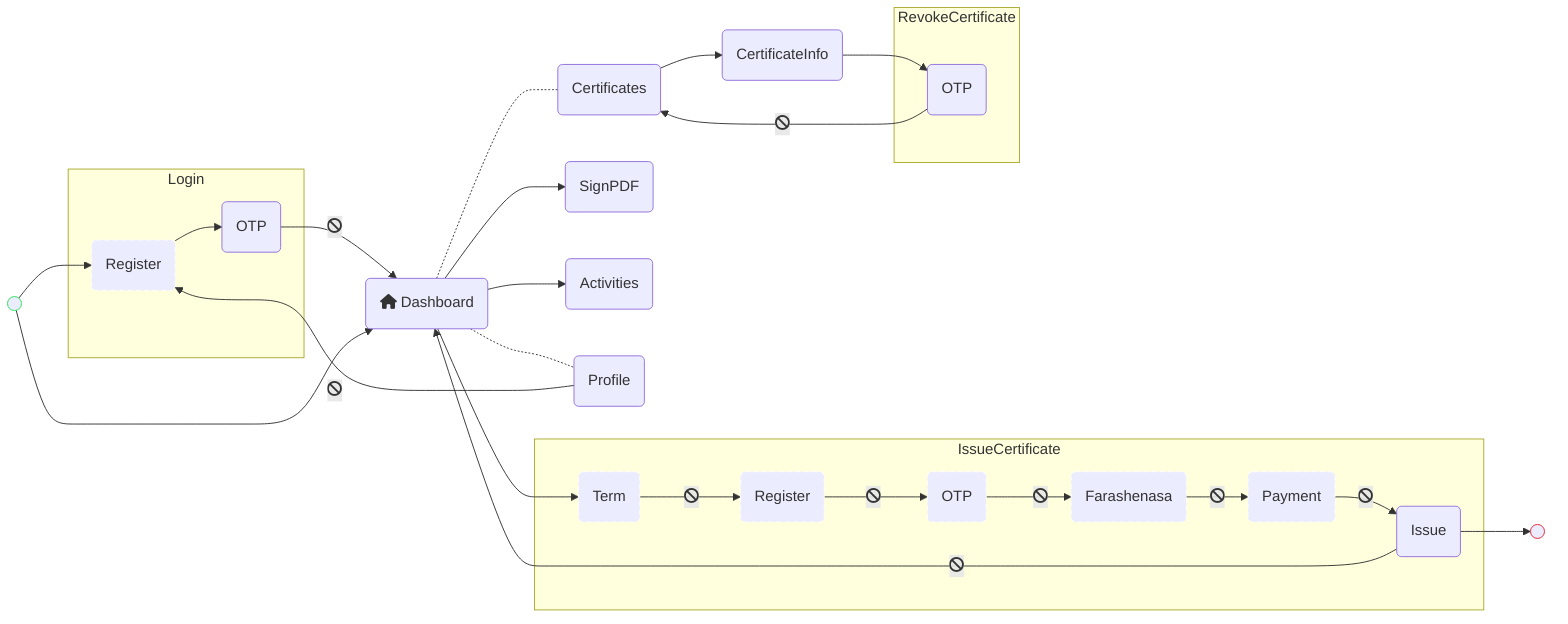 flowchart LR
    subgraph Login
    Register(Register)
    OTP(OTP)
    end

    subgraph IssueCertificate
    Term(Term)
    Register2(Register)
    OTP2(OTP)
    Farashenasa(Farashenasa)
    Payment(Payment)
    Issue(Issue)
    end

    subgraph RevokeCertificate
    OTP3(OTP)
    end

    Dashboard(fa:fa-house Dashboard)
    SignPDF(SignPDF)
    Activities(Activities)
    Profile(Profile)
    Certificates(Certificates)
    CertificateInfo(CertificateInfo)

    Start(( ))
    End(( ))

    Start --> Register
    Register --> OTP
    OTP -- fa:fa-ban --> Dashboard

    Start --> Dashboard

    Dashboard --> Term
    Term -- fa:fa-ban --> Register2
    Register2 -- fa:fa-ban --> OTP2
    OTP2 -- fa:fa-ban --> Farashenasa
    Farashenasa -- fa:fa-ban --> Payment
    Payment -- fa:fa-ban --> Issue
    Issue -- fa:fa-ban --> Dashboard
    Issue --> End

    Dashboard --> SignPDF
    Dashboard --> Activities

    Dashboard -.- Profile
    Profile -- fa:fa-ban --> Register

    Dashboard -.- Certificates
    Certificates --> CertificateInfo
    CertificateInfo --> OTP3
    OTP3 -- fa:fa-ban --> Certificates

    classDef start_des stroke:#28e059;
    classDef end_des stroke:#de2333;
    classDef optional stroke:#ffffff,stroke-dasharray: 5 4;

    class Start start_des;
    class End end_des;
    class Term,Register,Register2,OTP2,Farashenasa,Payment optional;